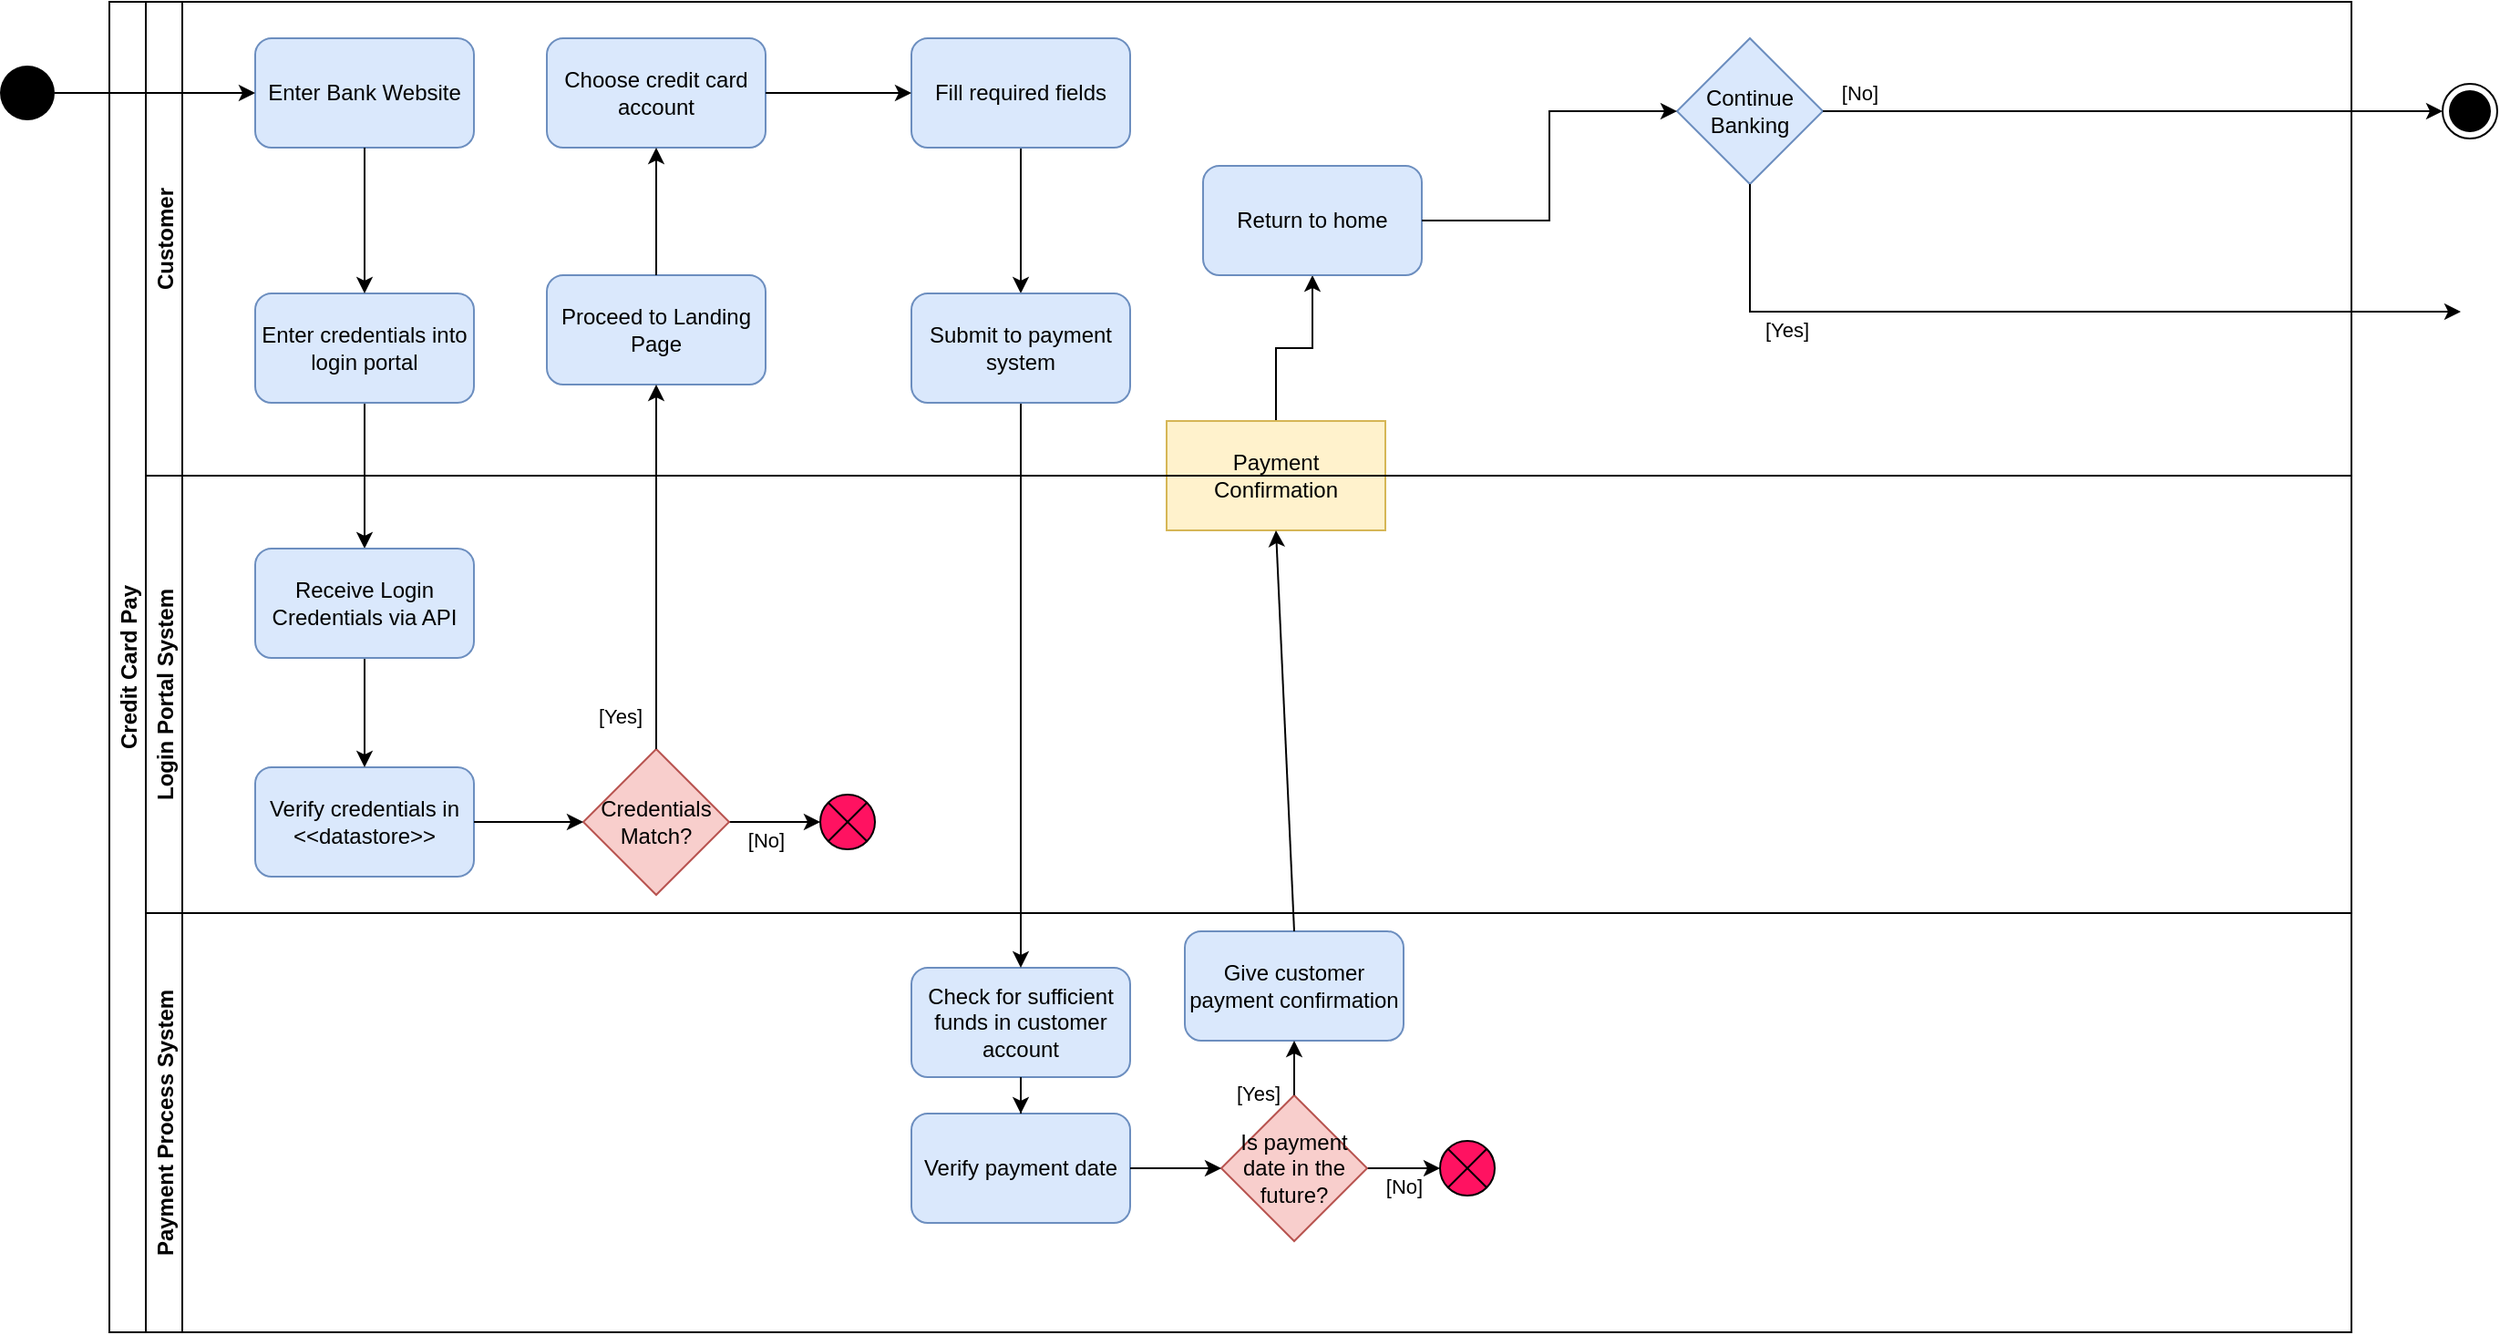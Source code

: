 <mxfile version="20.3.0" type="device"><diagram id="fj8Sd7iG_cfVoiAmsdqS" name="Page-1"><mxGraphModel dx="2062" dy="1225" grid="1" gridSize="10" guides="1" tooltips="1" connect="1" arrows="1" fold="1" page="1" pageScale="1" pageWidth="1100" pageHeight="850" math="0" shadow="0"><root><mxCell id="0"/><mxCell id="1" parent="0"/><mxCell id="IcWnO9ePRdFuSEM8eIzO-1" value="Credit Card Pay" style="swimlane;childLayout=stackLayout;resizeParent=1;resizeParentMax=0;horizontal=0;startSize=20;horizontalStack=0;" parent="1" vertex="1"><mxGeometry x="90" y="90" width="1230" height="730" as="geometry"/></mxCell><mxCell id="IcWnO9ePRdFuSEM8eIzO-2" value="Customer" style="swimlane;startSize=20;horizontal=0;" parent="IcWnO9ePRdFuSEM8eIzO-1" vertex="1"><mxGeometry x="20" width="1210" height="260" as="geometry"/></mxCell><mxCell id="IcWnO9ePRdFuSEM8eIzO-8" value="Enter Bank Website" style="rounded=1;whiteSpace=wrap;html=1;fillColor=#dae8fc;strokeColor=#6c8ebf;" parent="IcWnO9ePRdFuSEM8eIzO-2" vertex="1"><mxGeometry x="60" y="20" width="120" height="60" as="geometry"/></mxCell><mxCell id="IcWnO9ePRdFuSEM8eIzO-19" value="Proceed to Landing Page" style="whiteSpace=wrap;html=1;fillColor=#dae8fc;strokeColor=#6c8ebf;rounded=1;" parent="IcWnO9ePRdFuSEM8eIzO-2" vertex="1"><mxGeometry x="220" y="150" width="120" height="60" as="geometry"/></mxCell><mxCell id="IcWnO9ePRdFuSEM8eIzO-23" value="Choose credit card account" style="whiteSpace=wrap;html=1;fillColor=#dae8fc;strokeColor=#6c8ebf;rounded=1;" parent="IcWnO9ePRdFuSEM8eIzO-2" vertex="1"><mxGeometry x="220" y="20" width="120" height="60" as="geometry"/></mxCell><mxCell id="IcWnO9ePRdFuSEM8eIzO-24" value="" style="edgeStyle=orthogonalEdgeStyle;rounded=0;orthogonalLoop=1;jettySize=auto;html=1;" parent="IcWnO9ePRdFuSEM8eIzO-2" source="IcWnO9ePRdFuSEM8eIzO-19" target="IcWnO9ePRdFuSEM8eIzO-23" edge="1"><mxGeometry relative="1" as="geometry"/></mxCell><mxCell id="IcWnO9ePRdFuSEM8eIzO-45" style="edgeStyle=orthogonalEdgeStyle;rounded=0;orthogonalLoop=1;jettySize=auto;html=1;exitX=0.5;exitY=0;exitDx=0;exitDy=0;entryX=0.5;entryY=1;entryDx=0;entryDy=0;" parent="IcWnO9ePRdFuSEM8eIzO-2" source="IcWnO9ePRdFuSEM8eIzO-43" target="IcWnO9ePRdFuSEM8eIzO-44" edge="1"><mxGeometry relative="1" as="geometry"/></mxCell><mxCell id="IcWnO9ePRdFuSEM8eIzO-43" value="Payment Confirmation" style="rounded=0;whiteSpace=wrap;html=1;fillColor=#fff2cc;strokeColor=#d6b656;" parent="IcWnO9ePRdFuSEM8eIzO-2" vertex="1"><mxGeometry x="560" y="230" width="120" height="60" as="geometry"/></mxCell><mxCell id="IcWnO9ePRdFuSEM8eIzO-44" value="Return to home" style="rounded=1;whiteSpace=wrap;html=1;fillColor=#dae8fc;strokeColor=#6c8ebf;" parent="IcWnO9ePRdFuSEM8eIzO-2" vertex="1"><mxGeometry x="580" y="90" width="120" height="60" as="geometry"/></mxCell><mxCell id="IcWnO9ePRdFuSEM8eIzO-46" value="Continue Banking" style="rhombus;whiteSpace=wrap;html=1;fillColor=#dae8fc;strokeColor=#6c8ebf;rounded=1;arcSize=0;" parent="IcWnO9ePRdFuSEM8eIzO-2" vertex="1"><mxGeometry x="840" y="20" width="80" height="80" as="geometry"/></mxCell><mxCell id="IcWnO9ePRdFuSEM8eIzO-47" value="" style="edgeStyle=orthogonalEdgeStyle;rounded=0;orthogonalLoop=1;jettySize=auto;html=1;" parent="IcWnO9ePRdFuSEM8eIzO-2" source="IcWnO9ePRdFuSEM8eIzO-44" target="IcWnO9ePRdFuSEM8eIzO-46" edge="1"><mxGeometry relative="1" as="geometry"/></mxCell><mxCell id="IcWnO9ePRdFuSEM8eIzO-3" value="Login Portal System" style="swimlane;startSize=20;horizontal=0;" parent="IcWnO9ePRdFuSEM8eIzO-1" vertex="1"><mxGeometry x="20" y="260" width="1210" height="240" as="geometry"/></mxCell><mxCell id="IcWnO9ePRdFuSEM8eIzO-15" value="Verify credentials in &amp;lt;&amp;lt;datastore&amp;gt;&amp;gt;" style="whiteSpace=wrap;html=1;fillColor=#dae8fc;strokeColor=#6c8ebf;rounded=1;" parent="IcWnO9ePRdFuSEM8eIzO-3" vertex="1"><mxGeometry x="60" y="160" width="120" height="60" as="geometry"/></mxCell><mxCell id="IcWnO9ePRdFuSEM8eIzO-22" value="[No]" style="edgeStyle=orthogonalEdgeStyle;rounded=0;orthogonalLoop=1;jettySize=auto;html=1;" parent="IcWnO9ePRdFuSEM8eIzO-3" source="IcWnO9ePRdFuSEM8eIzO-17" target="IcWnO9ePRdFuSEM8eIzO-21" edge="1"><mxGeometry x="-0.2" y="-10" relative="1" as="geometry"><mxPoint as="offset"/></mxGeometry></mxCell><mxCell id="IcWnO9ePRdFuSEM8eIzO-17" value="Credentials Match?" style="rhombus;whiteSpace=wrap;html=1;fillColor=#f8cecc;strokeColor=#b85450;rounded=1;arcSize=0;" parent="IcWnO9ePRdFuSEM8eIzO-3" vertex="1"><mxGeometry x="240" y="150" width="80" height="80" as="geometry"/></mxCell><mxCell id="IcWnO9ePRdFuSEM8eIzO-18" value="" style="edgeStyle=orthogonalEdgeStyle;rounded=0;orthogonalLoop=1;jettySize=auto;html=1;" parent="IcWnO9ePRdFuSEM8eIzO-3" source="IcWnO9ePRdFuSEM8eIzO-15" target="IcWnO9ePRdFuSEM8eIzO-17" edge="1"><mxGeometry relative="1" as="geometry"/></mxCell><mxCell id="IcWnO9ePRdFuSEM8eIzO-21" value="" style="shape=sumEllipse;perimeter=ellipsePerimeter;whiteSpace=wrap;html=1;backgroundOutline=1;fillColor=#FF1261;" parent="IcWnO9ePRdFuSEM8eIzO-3" vertex="1"><mxGeometry x="370" y="175" width="30" height="30" as="geometry"/></mxCell><mxCell id="IcWnO9ePRdFuSEM8eIzO-4" value="Payment Process System" style="swimlane;startSize=20;horizontal=0;" parent="IcWnO9ePRdFuSEM8eIzO-1" vertex="1"><mxGeometry x="20" y="500" width="1210" height="230" as="geometry"/></mxCell><mxCell id="IcWnO9ePRdFuSEM8eIzO-31" value="Check for sufficient funds in customer account" style="whiteSpace=wrap;html=1;fillColor=#dae8fc;strokeColor=#6c8ebf;rounded=1;" parent="IcWnO9ePRdFuSEM8eIzO-4" vertex="1"><mxGeometry x="420" y="30" width="120" height="60" as="geometry"/></mxCell><mxCell id="IcWnO9ePRdFuSEM8eIzO-33" value="Verify payment date" style="whiteSpace=wrap;html=1;fillColor=#dae8fc;strokeColor=#6c8ebf;rounded=1;" parent="IcWnO9ePRdFuSEM8eIzO-4" vertex="1"><mxGeometry x="420" y="110" width="120" height="60" as="geometry"/></mxCell><mxCell id="IcWnO9ePRdFuSEM8eIzO-34" value="" style="edgeStyle=orthogonalEdgeStyle;rounded=0;orthogonalLoop=1;jettySize=auto;html=1;" parent="IcWnO9ePRdFuSEM8eIzO-4" source="IcWnO9ePRdFuSEM8eIzO-31" target="IcWnO9ePRdFuSEM8eIzO-33" edge="1"><mxGeometry relative="1" as="geometry"/></mxCell><mxCell id="IcWnO9ePRdFuSEM8eIzO-40" value="[No]" style="edgeStyle=orthogonalEdgeStyle;rounded=0;orthogonalLoop=1;jettySize=auto;html=1;exitX=1;exitY=0.5;exitDx=0;exitDy=0;entryX=0;entryY=0.5;entryDx=0;entryDy=0;" parent="IcWnO9ePRdFuSEM8eIzO-4" source="IcWnO9ePRdFuSEM8eIzO-37" target="IcWnO9ePRdFuSEM8eIzO-39" edge="1"><mxGeometry y="-10" relative="1" as="geometry"><mxPoint as="offset"/></mxGeometry></mxCell><mxCell id="IcWnO9ePRdFuSEM8eIzO-37" value="Is payment date in the future?" style="rhombus;whiteSpace=wrap;html=1;fillColor=#f8cecc;strokeColor=#b85450;rounded=1;arcSize=0;" parent="IcWnO9ePRdFuSEM8eIzO-4" vertex="1"><mxGeometry x="590" y="100" width="80" height="80" as="geometry"/></mxCell><mxCell id="IcWnO9ePRdFuSEM8eIzO-38" value="" style="edgeStyle=orthogonalEdgeStyle;rounded=0;orthogonalLoop=1;jettySize=auto;html=1;" parent="IcWnO9ePRdFuSEM8eIzO-4" source="IcWnO9ePRdFuSEM8eIzO-33" target="IcWnO9ePRdFuSEM8eIzO-37" edge="1"><mxGeometry relative="1" as="geometry"/></mxCell><mxCell id="IcWnO9ePRdFuSEM8eIzO-39" value="" style="shape=sumEllipse;perimeter=ellipsePerimeter;whiteSpace=wrap;html=1;backgroundOutline=1;fillColor=#FF1261;" parent="IcWnO9ePRdFuSEM8eIzO-4" vertex="1"><mxGeometry x="710" y="125" width="30" height="30" as="geometry"/></mxCell><mxCell id="IcWnO9ePRdFuSEM8eIzO-41" value="Give customer payment confirmation" style="rounded=1;whiteSpace=wrap;html=1;fillColor=#dae8fc;strokeColor=#6c8ebf;" parent="IcWnO9ePRdFuSEM8eIzO-4" vertex="1"><mxGeometry x="570" y="10" width="120" height="60" as="geometry"/></mxCell><mxCell id="IcWnO9ePRdFuSEM8eIzO-42" value="[Yes]" style="edgeStyle=orthogonalEdgeStyle;rounded=0;orthogonalLoop=1;jettySize=auto;html=1;exitX=0.5;exitY=0;exitDx=0;exitDy=0;entryX=0.5;entryY=1;entryDx=0;entryDy=0;" parent="IcWnO9ePRdFuSEM8eIzO-4" source="IcWnO9ePRdFuSEM8eIzO-37" target="IcWnO9ePRdFuSEM8eIzO-41" edge="1"><mxGeometry x="-0.897" y="20" relative="1" as="geometry"><mxPoint as="offset"/></mxGeometry></mxCell><mxCell id="IcWnO9ePRdFuSEM8eIzO-20" value="[Yes]" style="edgeStyle=orthogonalEdgeStyle;rounded=0;orthogonalLoop=1;jettySize=auto;html=1;" parent="IcWnO9ePRdFuSEM8eIzO-1" source="IcWnO9ePRdFuSEM8eIzO-17" target="IcWnO9ePRdFuSEM8eIzO-19" edge="1"><mxGeometry x="-0.818" y="20" relative="1" as="geometry"><mxPoint as="offset"/></mxGeometry></mxCell><mxCell id="hcZu9ezumgQah5tPN_Bj-2" value="" style="endArrow=classic;html=1;rounded=0;entryX=0.5;entryY=1;entryDx=0;entryDy=0;exitX=0.5;exitY=0;exitDx=0;exitDy=0;" edge="1" parent="IcWnO9ePRdFuSEM8eIzO-1" source="IcWnO9ePRdFuSEM8eIzO-41" target="IcWnO9ePRdFuSEM8eIzO-43"><mxGeometry width="50" height="50" relative="1" as="geometry"><mxPoint x="930" y="560" as="sourcePoint"/><mxPoint x="980" y="510" as="targetPoint"/></mxGeometry></mxCell><mxCell id="IcWnO9ePRdFuSEM8eIzO-36" style="edgeStyle=orthogonalEdgeStyle;rounded=0;orthogonalLoop=1;jettySize=auto;html=1;exitX=1;exitY=0.5;exitDx=0;exitDy=0;entryX=0;entryY=0.5;entryDx=0;entryDy=0;" parent="1" source="IcWnO9ePRdFuSEM8eIzO-5" target="IcWnO9ePRdFuSEM8eIzO-8" edge="1"><mxGeometry relative="1" as="geometry"/></mxCell><mxCell id="IcWnO9ePRdFuSEM8eIzO-5" value="" style="ellipse;fillColor=#000000;strokeColor=none;" parent="1" vertex="1"><mxGeometry x="30" y="125" width="30" height="30" as="geometry"/></mxCell><mxCell id="IcWnO9ePRdFuSEM8eIzO-14" value="" style="edgeStyle=orthogonalEdgeStyle;rounded=0;orthogonalLoop=1;jettySize=auto;html=1;" parent="1" source="IcWnO9ePRdFuSEM8eIzO-9" target="IcWnO9ePRdFuSEM8eIzO-13" edge="1"><mxGeometry relative="1" as="geometry"/></mxCell><mxCell id="IcWnO9ePRdFuSEM8eIzO-9" value="Enter credentials into login portal" style="whiteSpace=wrap;html=1;fillColor=#dae8fc;strokeColor=#6c8ebf;rounded=1;" parent="1" vertex="1"><mxGeometry x="170" y="250" width="120" height="60" as="geometry"/></mxCell><mxCell id="IcWnO9ePRdFuSEM8eIzO-10" value="" style="edgeStyle=orthogonalEdgeStyle;rounded=0;orthogonalLoop=1;jettySize=auto;html=1;" parent="1" source="IcWnO9ePRdFuSEM8eIzO-8" target="IcWnO9ePRdFuSEM8eIzO-9" edge="1"><mxGeometry relative="1" as="geometry"/></mxCell><mxCell id="IcWnO9ePRdFuSEM8eIzO-16" value="" style="edgeStyle=orthogonalEdgeStyle;rounded=0;orthogonalLoop=1;jettySize=auto;html=1;exitX=0.5;exitY=1;exitDx=0;exitDy=0;" parent="1" source="IcWnO9ePRdFuSEM8eIzO-13" target="IcWnO9ePRdFuSEM8eIzO-15" edge="1"><mxGeometry relative="1" as="geometry"/></mxCell><mxCell id="IcWnO9ePRdFuSEM8eIzO-13" value="Receive Login Credentials via API" style="whiteSpace=wrap;html=1;fillColor=#dae8fc;strokeColor=#6c8ebf;rounded=1;" parent="1" vertex="1"><mxGeometry x="170" y="390" width="120" height="60" as="geometry"/></mxCell><mxCell id="IcWnO9ePRdFuSEM8eIzO-30" value="" style="edgeStyle=orthogonalEdgeStyle;rounded=0;orthogonalLoop=1;jettySize=auto;html=1;" parent="1" source="IcWnO9ePRdFuSEM8eIzO-25" target="IcWnO9ePRdFuSEM8eIzO-29" edge="1"><mxGeometry relative="1" as="geometry"/></mxCell><mxCell id="IcWnO9ePRdFuSEM8eIzO-25" value="Fill required fields" style="whiteSpace=wrap;html=1;fillColor=#dae8fc;strokeColor=#6c8ebf;rounded=1;" parent="1" vertex="1"><mxGeometry x="530" y="110" width="120" height="60" as="geometry"/></mxCell><mxCell id="IcWnO9ePRdFuSEM8eIzO-26" value="" style="edgeStyle=orthogonalEdgeStyle;rounded=0;orthogonalLoop=1;jettySize=auto;html=1;" parent="1" source="IcWnO9ePRdFuSEM8eIzO-23" target="IcWnO9ePRdFuSEM8eIzO-25" edge="1"><mxGeometry relative="1" as="geometry"/></mxCell><mxCell id="IcWnO9ePRdFuSEM8eIzO-32" value="" style="edgeStyle=orthogonalEdgeStyle;rounded=0;orthogonalLoop=1;jettySize=auto;html=1;" parent="1" source="IcWnO9ePRdFuSEM8eIzO-29" target="IcWnO9ePRdFuSEM8eIzO-31" edge="1"><mxGeometry relative="1" as="geometry"/></mxCell><mxCell id="IcWnO9ePRdFuSEM8eIzO-29" value="Submit to payment system" style="whiteSpace=wrap;html=1;fillColor=#dae8fc;strokeColor=#6c8ebf;rounded=1;" parent="1" vertex="1"><mxGeometry x="530" y="250" width="120" height="60" as="geometry"/></mxCell><mxCell id="IcWnO9ePRdFuSEM8eIzO-48" value="" style="ellipse;html=1;shape=endState;fillColor=strokeColor;" parent="1" vertex="1"><mxGeometry x="1370" y="135" width="30" height="30" as="geometry"/></mxCell><mxCell id="IcWnO9ePRdFuSEM8eIzO-49" value="[No]" style="edgeStyle=orthogonalEdgeStyle;rounded=0;orthogonalLoop=1;jettySize=auto;html=1;exitX=1;exitY=0.5;exitDx=0;exitDy=0;entryX=0;entryY=0.5;entryDx=0;entryDy=0;" parent="1" source="IcWnO9ePRdFuSEM8eIzO-46" target="IcWnO9ePRdFuSEM8eIzO-48" edge="1"><mxGeometry x="-0.882" y="10" relative="1" as="geometry"><mxPoint as="offset"/></mxGeometry></mxCell><mxCell id="IcWnO9ePRdFuSEM8eIzO-50" value="[Yes]" style="edgeStyle=orthogonalEdgeStyle;rounded=0;orthogonalLoop=1;jettySize=auto;html=1;" parent="1" source="IcWnO9ePRdFuSEM8eIzO-46" edge="1"><mxGeometry x="-0.609" y="-10" relative="1" as="geometry"><mxPoint x="1380" y="260" as="targetPoint"/><Array as="points"><mxPoint x="990" y="260"/><mxPoint x="1360" y="260"/></Array><mxPoint as="offset"/></mxGeometry></mxCell></root></mxGraphModel></diagram></mxfile>